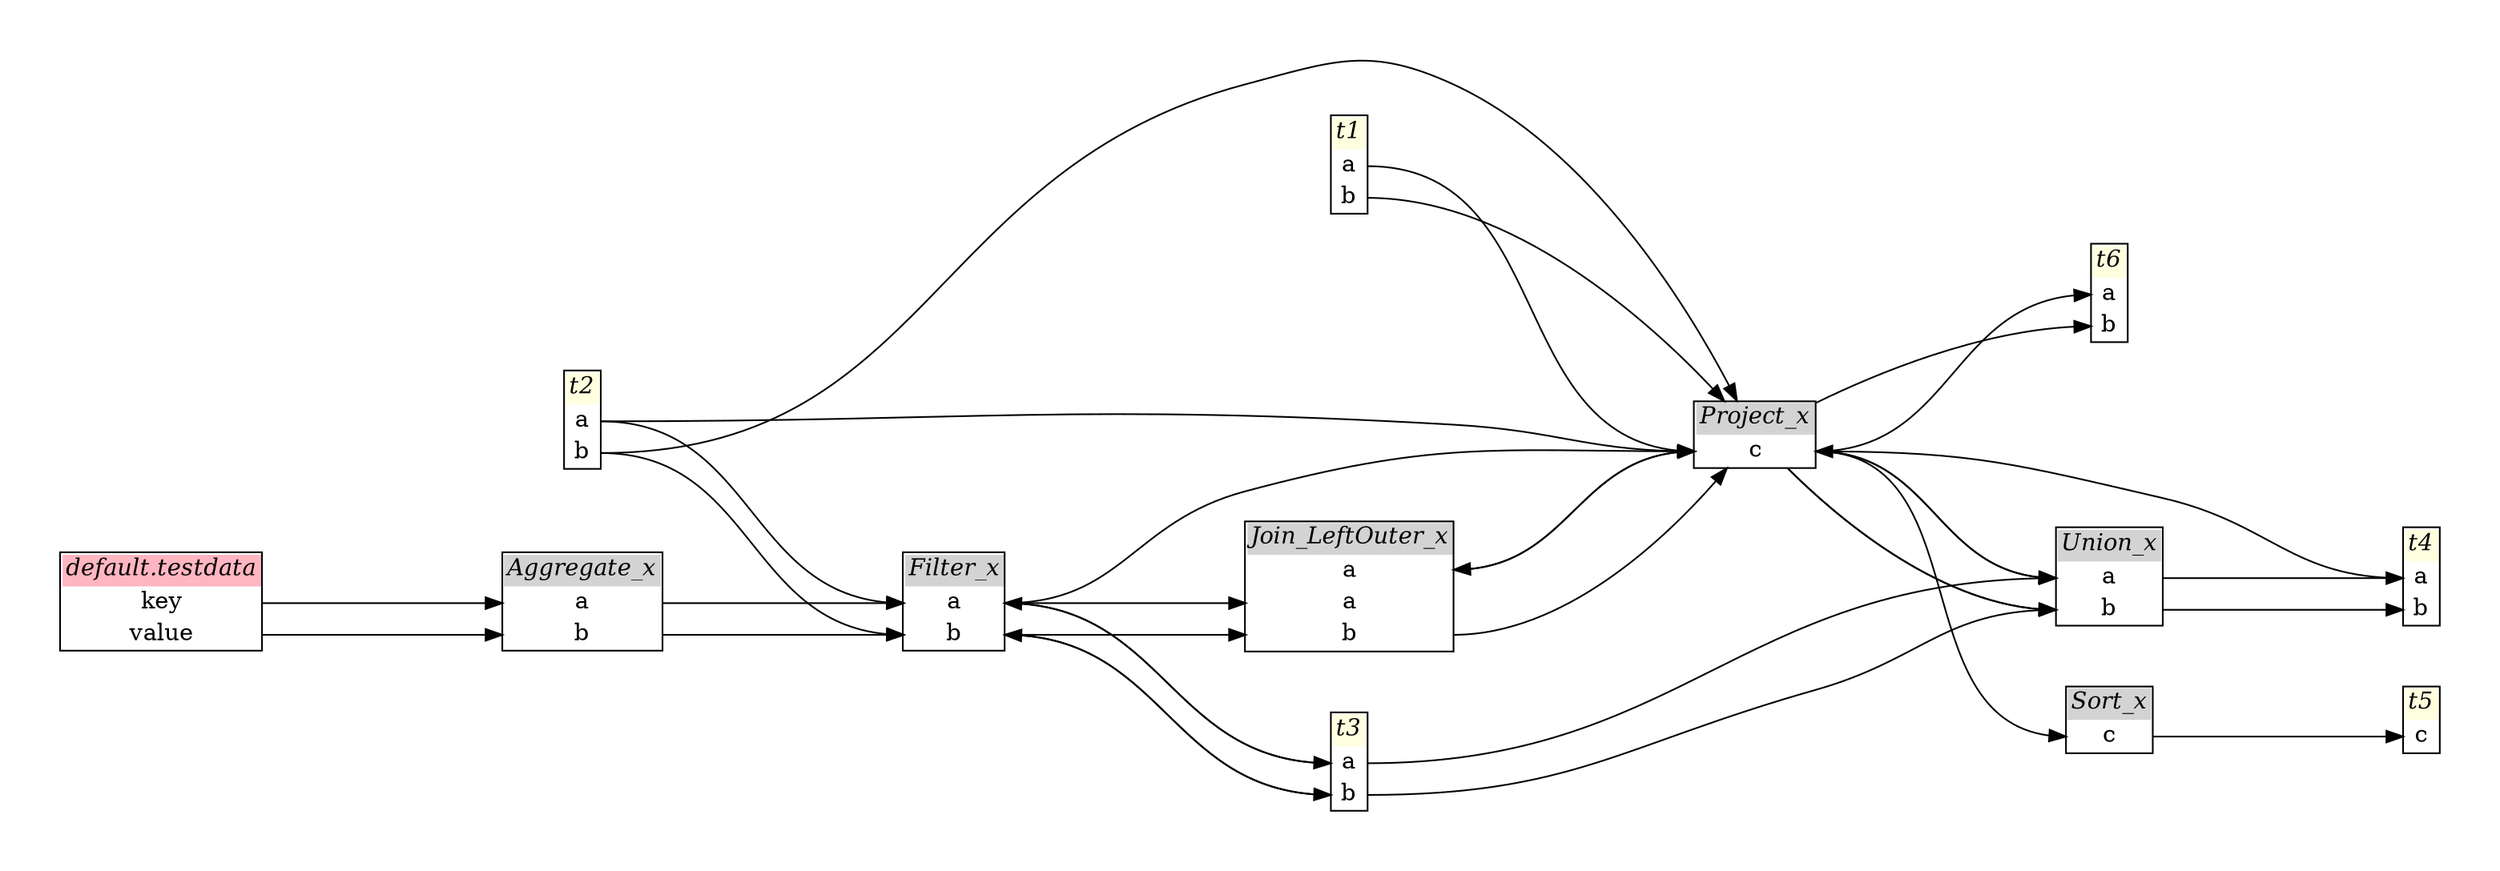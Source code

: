 // Automatically generated by SQLFlowTestSuite


digraph {
  graph [pad="0.5", nodesep="0.5", ranksep="2", fontname="Helvetica"];
  node [shape=plain]
  rankdir=LR;

  
"Aggregate_x" [label=<
<table border="1" cellborder="0" cellspacing="0">
  <tr><td bgcolor="lightgray"><i>Aggregate_x</i></td></tr>
  <tr><td port="0">a</td></tr>
<tr><td port="1">b</td></tr>
</table>>];
         

"Filter_x" [label=<
<table border="1" cellborder="0" cellspacing="0">
  <tr><td bgcolor="lightgray"><i>Filter_x</i></td></tr>
  <tr><td port="0">a</td></tr>
<tr><td port="1">b</td></tr>
</table>>];
         

"Filter_x" [label=<
<table border="1" cellborder="0" cellspacing="0">
  <tr><td bgcolor="lightgray"><i>Filter_x</i></td></tr>
  <tr><td port="0">a</td></tr>
<tr><td port="1">b</td></tr>
</table>>];
         

"Filter_x" [label=<
<table border="1" cellborder="0" cellspacing="0">
  <tr><td bgcolor="lightgray"><i>Filter_x</i></td></tr>
  <tr><td port="0">a</td></tr>
<tr><td port="1">b</td></tr>
</table>>];
         

"Join_LeftOuter_x" [label=<
<table border="1" cellborder="0" cellspacing="0">
  <tr><td bgcolor="lightgray"><i>Join_LeftOuter_x</i></td></tr>
  <tr><td port="0">a</td></tr>
<tr><td port="1">a</td></tr>
<tr><td port="2">b</td></tr>
</table>>];
         

"Project_x" [label=<
<table border="1" cellborder="0" cellspacing="0">
  <tr><td bgcolor="lightgray"><i>Project_x</i></td></tr>
  <tr><td port="0">a</td></tr>
<tr><td port="1">b</td></tr>
</table>>];
         

"Project_x" [label=<
<table border="1" cellborder="0" cellspacing="0">
  <tr><td bgcolor="lightgray"><i>Project_x</i></td></tr>
  <tr><td port="0">a</td></tr>
<tr><td port="1">b</td></tr>
</table>>];
         

"Project_x" [label=<
<table border="1" cellborder="0" cellspacing="0">
  <tr><td bgcolor="lightgray"><i>Project_x</i></td></tr>
  <tr><td port="0">a</td></tr>
<tr><td port="1">b</td></tr>
</table>>];
         

"Project_x" [label=<
<table border="1" cellborder="0" cellspacing="0">
  <tr><td bgcolor="lightgray"><i>Project_x</i></td></tr>
  <tr><td port="0">a</td></tr>
</table>>];
         

"Project_x" [label=<
<table border="1" cellborder="0" cellspacing="0">
  <tr><td bgcolor="lightgray"><i>Project_x</i></td></tr>
  <tr><td port="0">c</td></tr>
</table>>];
         

"Sort_x" [label=<
<table border="1" cellborder="0" cellspacing="0">
  <tr><td bgcolor="lightgray"><i>Sort_x</i></td></tr>
  <tr><td port="0">c</td></tr>
</table>>];
         

"Union_x" [label=<
<table border="1" cellborder="0" cellspacing="0">
  <tr><td bgcolor="lightgray"><i>Union_x</i></td></tr>
  <tr><td port="0">a</td></tr>
<tr><td port="1">b</td></tr>
</table>>];
         

"default.testdata" [label=<
<table border="1" cellborder="0" cellspacing="0">
  <tr><td bgcolor="lightpink"><i>default.testdata</i></td></tr>
  <tr><td port="0">key</td></tr>
<tr><td port="1">value</td></tr>
</table>>];
       

"t1" [label=<
<table border="1" cellborder="0" cellspacing="0">
  <tr><td bgcolor="lightyellow"><i>t1</i></td></tr>
  <tr><td port="0">a</td></tr>
<tr><td port="1">b</td></tr>
</table>>];
       

"t1" [label=<
<table border="1" cellborder="0" cellspacing="0">
  <tr><td bgcolor="lightyellow"><i>t1</i></td></tr>
  <tr><td port="0">a</td></tr>
<tr><td port="1">b</td></tr>
</table>>];
       

"t2" [label=<
<table border="1" cellborder="0" cellspacing="0">
  <tr><td bgcolor="lightyellow"><i>t2</i></td></tr>
  <tr><td port="0">a</td></tr>
<tr><td port="1">b</td></tr>
</table>>];
       

"t2" [label=<
<table border="1" cellborder="0" cellspacing="0">
  <tr><td bgcolor="lightyellow"><i>t2</i></td></tr>
  <tr><td port="0">a</td></tr>
<tr><td port="1">b</td></tr>
</table>>];
       

"t2" [label=<
<table border="1" cellborder="0" cellspacing="0">
  <tr><td bgcolor="lightyellow"><i>t2</i></td></tr>
  <tr><td port="0">a</td></tr>
<tr><td port="1">b</td></tr>
</table>>];
       

"t3" [label=<
<table border="1" cellborder="0" cellspacing="0">
  <tr><td bgcolor="lightyellow"><i>t3</i></td></tr>
  <tr><td port="0">a</td></tr>
<tr><td port="1">b</td></tr>
</table>>];
       

"t3" [label=<
<table border="1" cellborder="0" cellspacing="0">
  <tr><td bgcolor="lightyellow"><i>t3</i></td></tr>
  <tr><td port="0">a</td></tr>
<tr><td port="1">b</td></tr>
</table>>];
       

"t3" [label=<
<table border="1" cellborder="0" cellspacing="0">
  <tr><td bgcolor="lightyellow"><i>t3</i></td></tr>
  <tr><td port="0">a</td></tr>
<tr><td port="1">b</td></tr>
</table>>];
           

"t4" [label=<
<table border="1" cellborder="0" cellspacing="0">
  <tr><td bgcolor="lightyellow"><i>t4</i></td></tr>
  <tr><td port="0">a</td></tr>
<tr><td port="1">b</td></tr>
</table>>];
       

"t4" [label=<
<table border="1" cellborder="0" cellspacing="0">
  <tr><td bgcolor="lightyellow"><i>t4</i></td></tr>
  <tr><td port="0">a</td></tr>
<tr><td port="1">b</td></tr>
</table>>];
           

"t5" [label=<
<table border="1" cellborder="0" cellspacing="0">
  <tr><td bgcolor="lightyellow"><i>t5</i></td></tr>
  <tr><td port="0">c</td></tr>
</table>>];
           

"t6" [label=<
<table border="1" cellborder="0" cellspacing="0">
  <tr><td bgcolor="lightyellow"><i>t6</i></td></tr>
  <tr><td port="0">a</td></tr>
<tr><td port="1">b</td></tr>
</table>>];
           
  "Aggregate_x":0 -> "Filter_x":0;
"Aggregate_x":1 -> "Filter_x":1;
"Filter_x":0 -> "Join_LeftOuter_x":1;
"Filter_x":1 -> "Join_LeftOuter_x":2;
"Filter_x":0 -> "t3":0;
"Filter_x":1 -> "t3":1;
"Filter_x":0 -> "Project_x":0;
"Join_LeftOuter_x":0 -> "Project_x":0;
"Join_LeftOuter_x":2 -> "Project_x":1;
"Project_x":0 -> "Union_x":0
"Project_x":1 -> "Union_x":1
"Project_x":0 -> "Union_x":0
"Project_x":1 -> "Union_x":1
"Project_x":0 -> "t6":0;
"Project_x":1 -> "t6":1;
"Project_x":0 -> "Join_LeftOuter_x":0;
"Project_x":0 -> "Sort_x":0;
"Sort_x":0 -> "t5":0;
"Union_x":0 -> "t4":0;
"Union_x":1 -> "t4":1;
"default.testdata":0 -> "Aggregate_x":0;
"default.testdata":1 -> "Aggregate_x":1;
"t1":0 -> "Project_x":0;
"t1":1 -> "Project_x":1;
"t2":0 -> "Filter_x":0;
"t2":0 -> "Project_x":0;
"t2":1 -> "Filter_x":1;
"t2":1 -> "Project_x":1;
"t3":0 -> "Filter_x":0;
"t3":0 -> "Union_x":0
"t3":1 -> "Filter_x":1;
"t3":1 -> "Union_x":1
"t4":0 -> "Project_x":0;
}
       